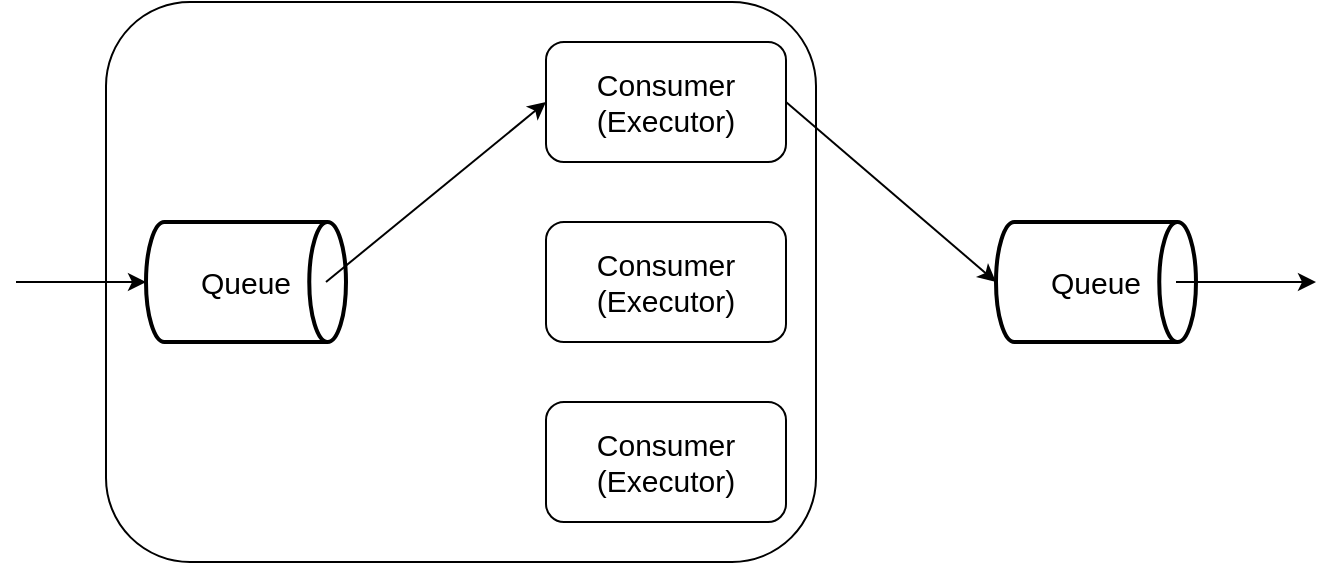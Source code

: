 <mxfile version="21.1.2" type="device">
  <diagram name="페이지-1" id="qJgsSUgqb1jlQC-jZucj">
    <mxGraphModel dx="1121" dy="1033" grid="1" gridSize="10" guides="1" tooltips="1" connect="1" arrows="1" fold="1" page="1" pageScale="1" pageWidth="850" pageHeight="1100" math="0" shadow="0">
      <root>
        <mxCell id="0" />
        <mxCell id="1" parent="0" />
        <mxCell id="2" value="" style="rounded=1;whiteSpace=wrap;html=1;fontSize=15;fillColor=none;" parent="1" vertex="1">
          <mxGeometry x="145" y="410" width="355" height="280" as="geometry" />
        </mxCell>
        <mxCell id="UNXM5yMI1ZM7ZV7I5fsq-15" value="Queue" style="strokeWidth=2;html=1;shape=mxgraph.flowchart.direct_data;whiteSpace=wrap;fontSize=15;" parent="1" vertex="1">
          <mxGeometry x="165" y="520" width="100" height="60" as="geometry" />
        </mxCell>
        <mxCell id="UNXM5yMI1ZM7ZV7I5fsq-16" value="" style="endArrow=classic;html=1;rounded=0;entryX=0;entryY=0.5;entryDx=0;entryDy=0;entryPerimeter=0;fontSize=15;" parent="1" target="UNXM5yMI1ZM7ZV7I5fsq-15" edge="1">
          <mxGeometry width="50" height="50" relative="1" as="geometry">
            <mxPoint x="100" y="550" as="sourcePoint" />
            <mxPoint x="115" y="610" as="targetPoint" />
          </mxGeometry>
        </mxCell>
        <mxCell id="UNXM5yMI1ZM7ZV7I5fsq-17" value="Consumer&lt;br style=&quot;font-size: 15px;&quot;&gt;(Executor)" style="rounded=1;whiteSpace=wrap;html=1;fontSize=15;" parent="1" vertex="1">
          <mxGeometry x="365" y="430" width="120" height="60" as="geometry" />
        </mxCell>
        <mxCell id="UNXM5yMI1ZM7ZV7I5fsq-18" value="" style="endArrow=classic;html=1;rounded=0;entryX=0;entryY=0.5;entryDx=0;entryDy=0;exitX=0.9;exitY=0.5;exitDx=0;exitDy=0;exitPerimeter=0;fontSize=15;" parent="1" source="UNXM5yMI1ZM7ZV7I5fsq-15" target="UNXM5yMI1ZM7ZV7I5fsq-17" edge="1">
          <mxGeometry width="50" height="50" relative="1" as="geometry">
            <mxPoint x="95" y="560" as="sourcePoint" />
            <mxPoint x="175" y="560" as="targetPoint" />
          </mxGeometry>
        </mxCell>
        <mxCell id="UNXM5yMI1ZM7ZV7I5fsq-19" value="Consumer&lt;br style=&quot;border-color: var(--border-color); font-size: 15px;&quot;&gt;(Executor)" style="rounded=1;whiteSpace=wrap;html=1;fontSize=15;" parent="1" vertex="1">
          <mxGeometry x="365" y="520" width="120" height="60" as="geometry" />
        </mxCell>
        <mxCell id="UNXM5yMI1ZM7ZV7I5fsq-20" value="Consumer&lt;br style=&quot;border-color: var(--border-color); font-size: 15px;&quot;&gt;(Executor)" style="rounded=1;whiteSpace=wrap;html=1;fontSize=15;" parent="1" vertex="1">
          <mxGeometry x="365" y="610" width="120" height="60" as="geometry" />
        </mxCell>
        <mxCell id="SKWY_q-Q1LM-eMBOjH63-1" value="Queue" style="strokeWidth=2;html=1;shape=mxgraph.flowchart.direct_data;whiteSpace=wrap;fontSize=15;" parent="1" vertex="1">
          <mxGeometry x="590" y="520" width="100" height="60" as="geometry" />
        </mxCell>
        <mxCell id="SKWY_q-Q1LM-eMBOjH63-2" value="" style="endArrow=classic;html=1;rounded=0;entryX=0;entryY=0.5;entryDx=0;entryDy=0;exitX=1;exitY=0.5;exitDx=0;exitDy=0;entryPerimeter=0;fontSize=15;" parent="1" source="UNXM5yMI1ZM7ZV7I5fsq-17" target="SKWY_q-Q1LM-eMBOjH63-1" edge="1">
          <mxGeometry width="50" height="50" relative="1" as="geometry">
            <mxPoint x="265" y="560" as="sourcePoint" />
            <mxPoint x="375" y="470" as="targetPoint" />
          </mxGeometry>
        </mxCell>
        <mxCell id="SKWY_q-Q1LM-eMBOjH63-3" value="" style="endArrow=classic;html=1;rounded=0;fontSize=15;" parent="1" edge="1">
          <mxGeometry width="50" height="50" relative="1" as="geometry">
            <mxPoint x="680" y="550" as="sourcePoint" />
            <mxPoint x="750" y="550" as="targetPoint" />
          </mxGeometry>
        </mxCell>
      </root>
    </mxGraphModel>
  </diagram>
</mxfile>
